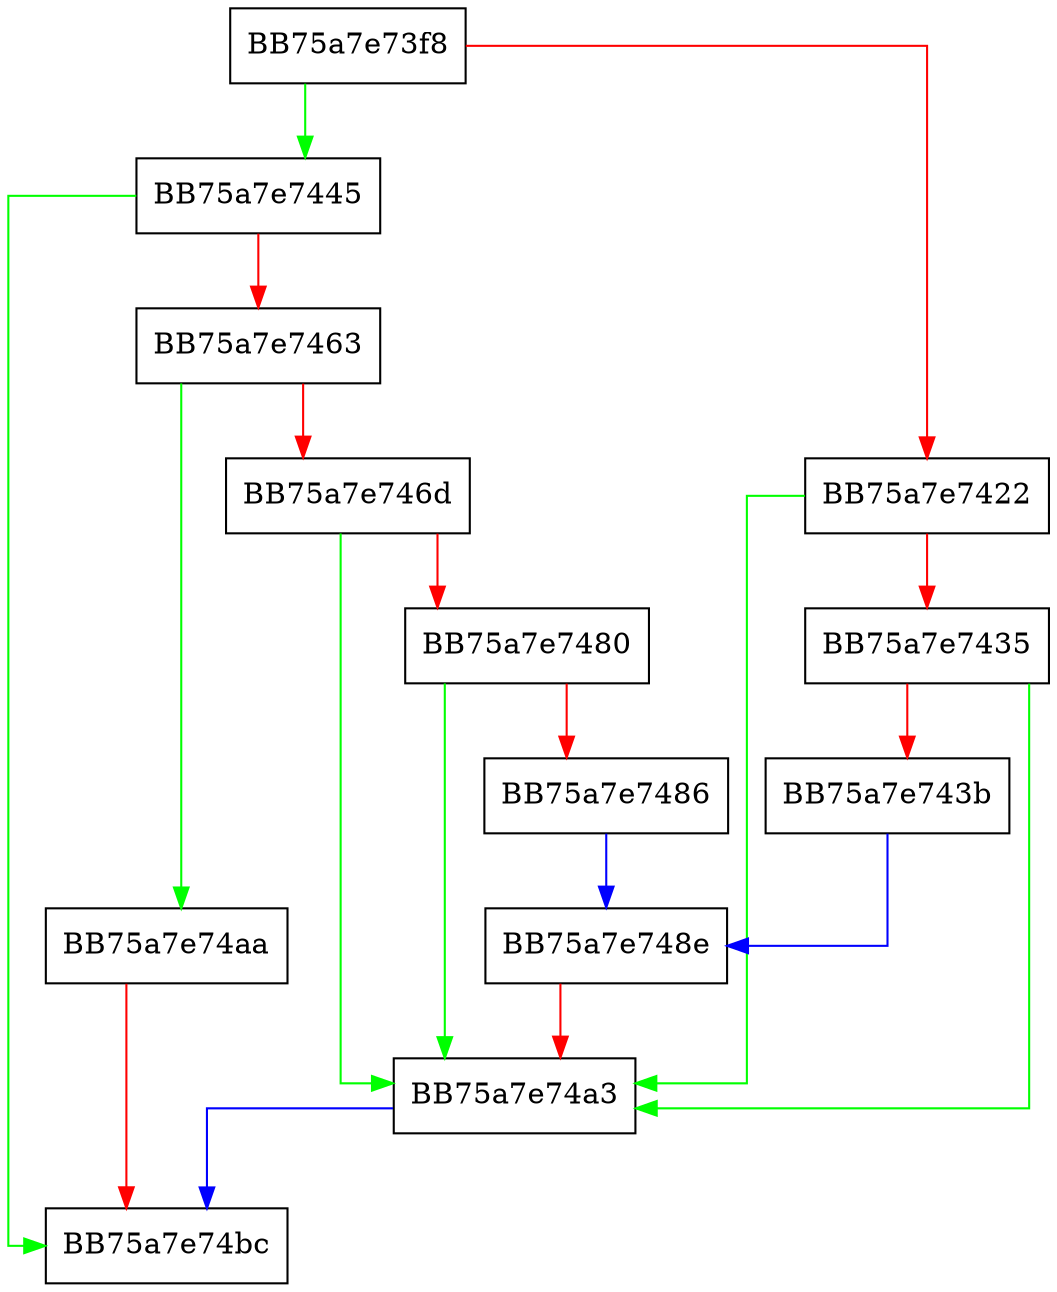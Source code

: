digraph Skip {
  node [shape="box"];
  graph [splines=ortho];
  BB75a7e73f8 -> BB75a7e7445 [color="green"];
  BB75a7e73f8 -> BB75a7e7422 [color="red"];
  BB75a7e7422 -> BB75a7e74a3 [color="green"];
  BB75a7e7422 -> BB75a7e7435 [color="red"];
  BB75a7e7435 -> BB75a7e74a3 [color="green"];
  BB75a7e7435 -> BB75a7e743b [color="red"];
  BB75a7e743b -> BB75a7e748e [color="blue"];
  BB75a7e7445 -> BB75a7e74bc [color="green"];
  BB75a7e7445 -> BB75a7e7463 [color="red"];
  BB75a7e7463 -> BB75a7e74aa [color="green"];
  BB75a7e7463 -> BB75a7e746d [color="red"];
  BB75a7e746d -> BB75a7e74a3 [color="green"];
  BB75a7e746d -> BB75a7e7480 [color="red"];
  BB75a7e7480 -> BB75a7e74a3 [color="green"];
  BB75a7e7480 -> BB75a7e7486 [color="red"];
  BB75a7e7486 -> BB75a7e748e [color="blue"];
  BB75a7e748e -> BB75a7e74a3 [color="red"];
  BB75a7e74a3 -> BB75a7e74bc [color="blue"];
  BB75a7e74aa -> BB75a7e74bc [color="red"];
}